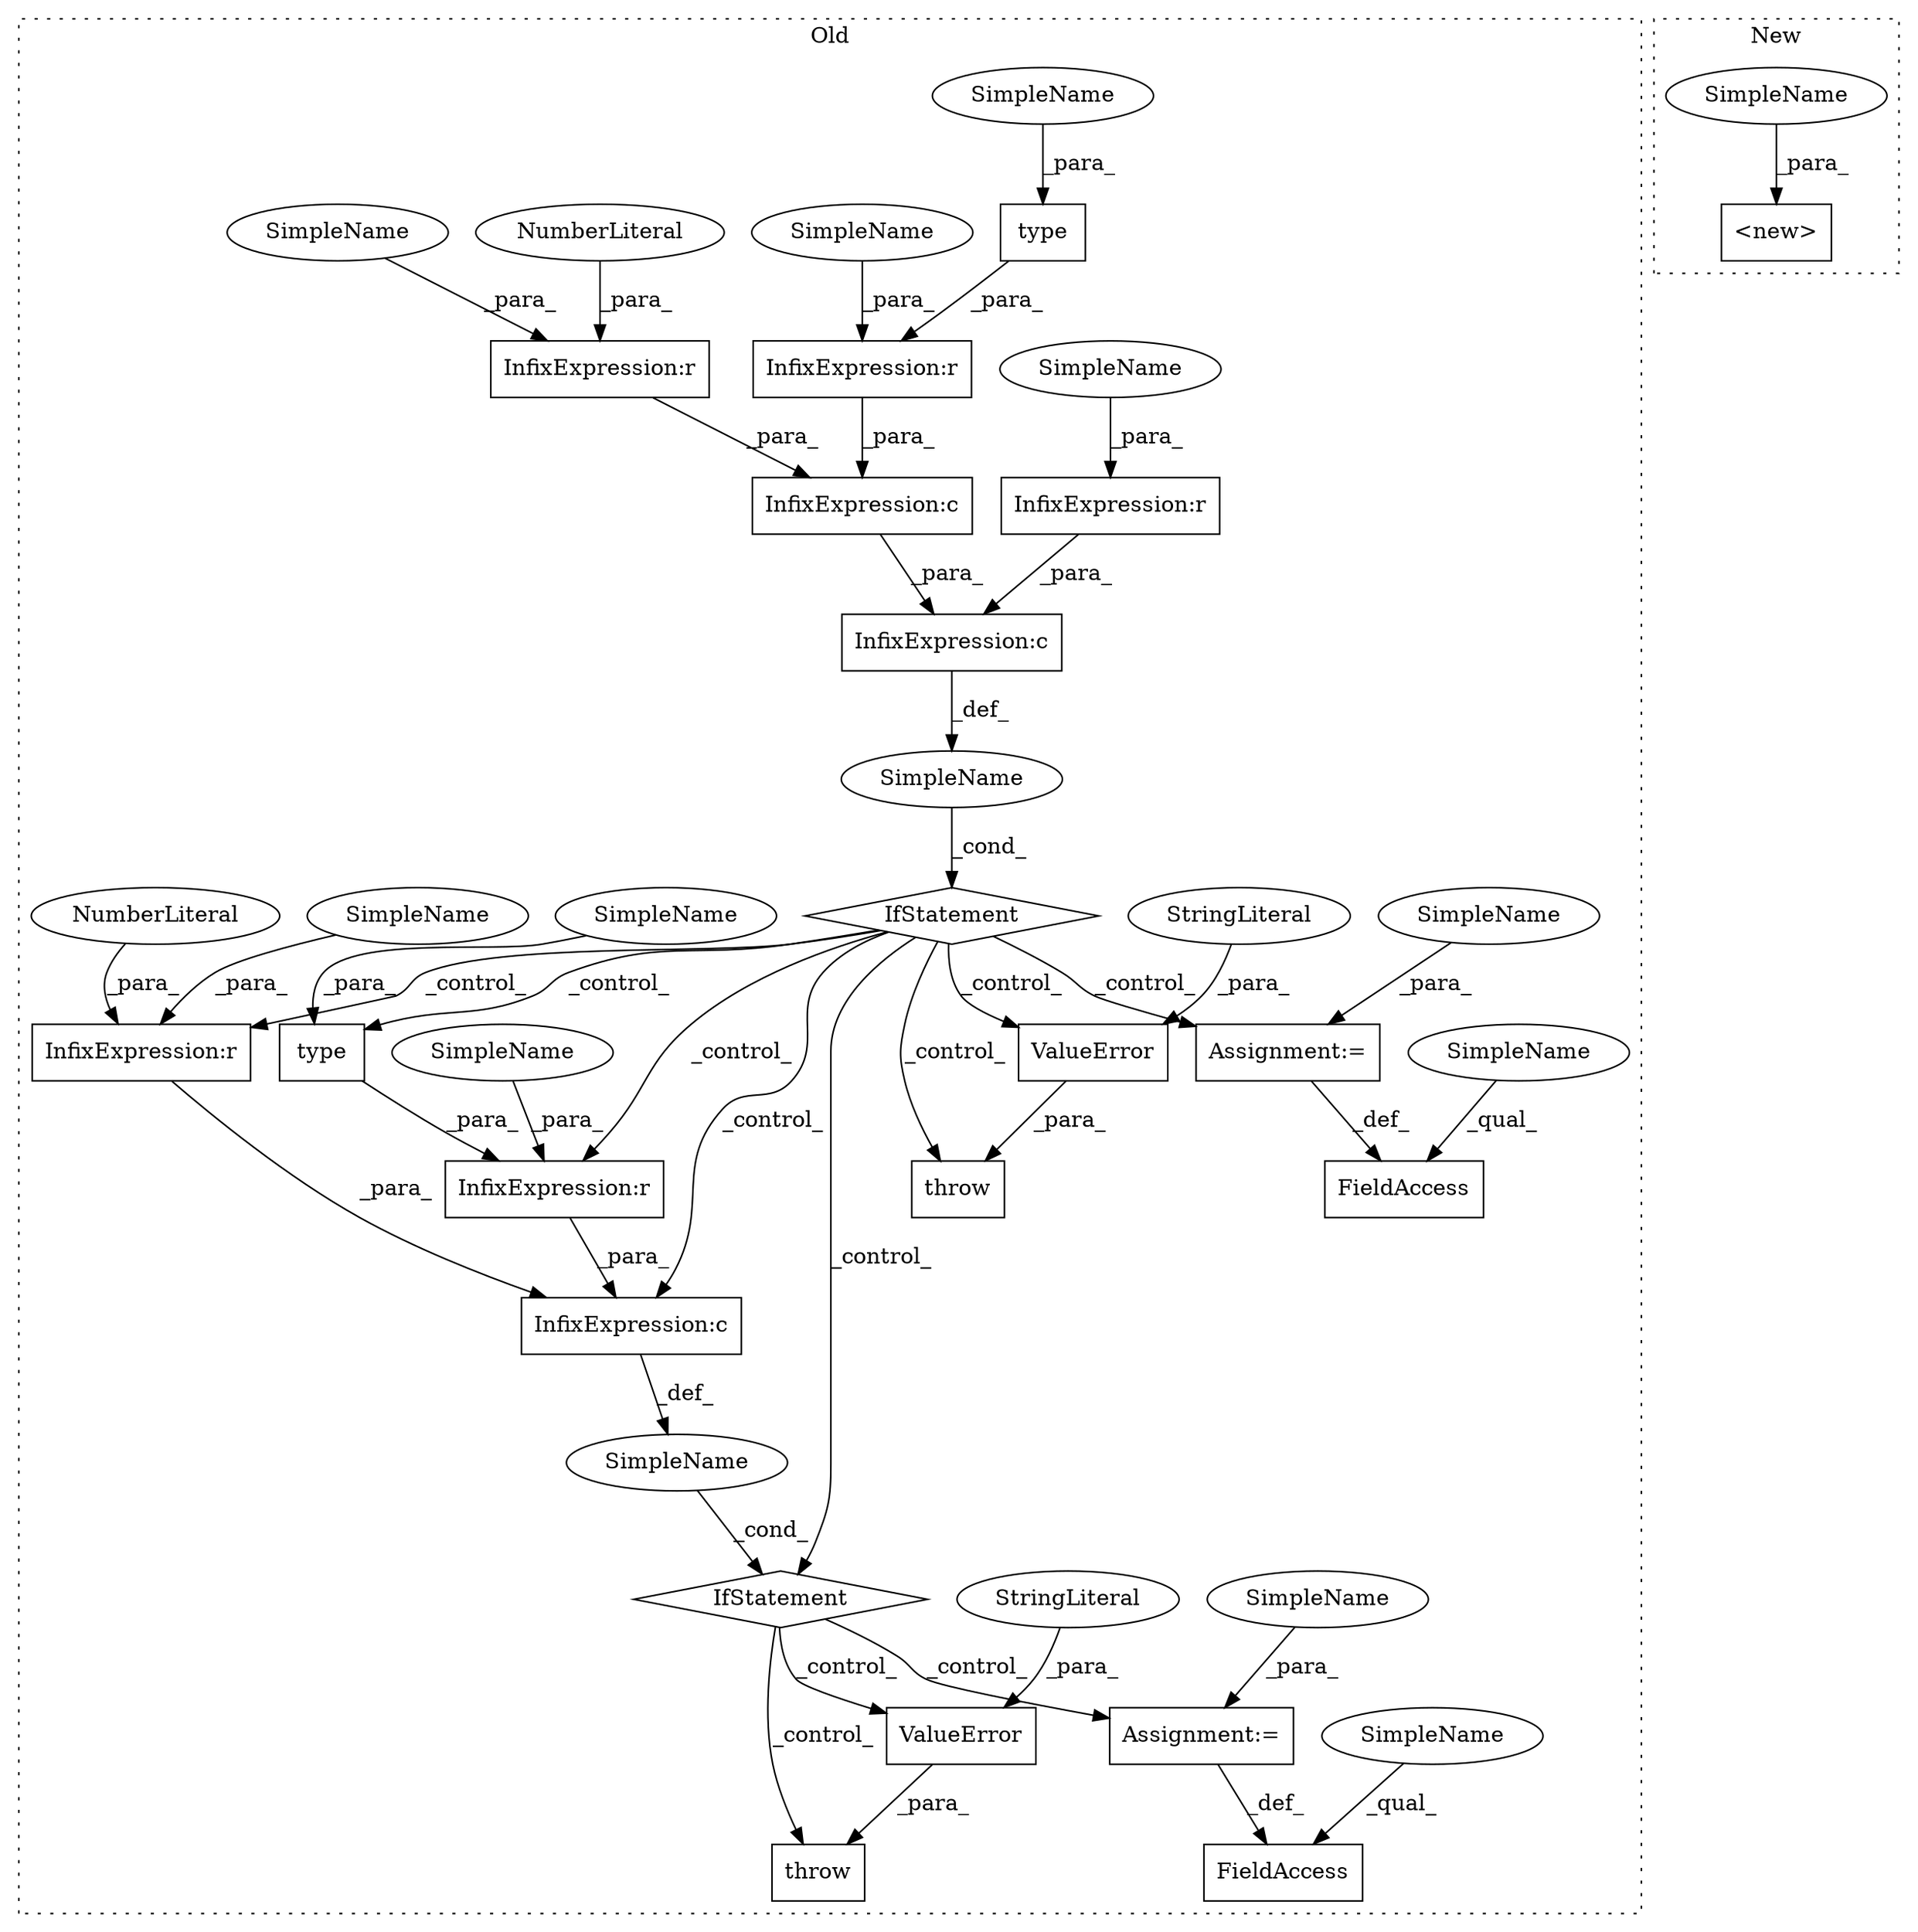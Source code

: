 digraph G {
subgraph cluster0 {
1 [label="ValueError" a="32" s="759,839" l="11,1" shape="box"];
3 [label="throw" a="53" s="753" l="6" shape="box"];
4 [label="IfStatement" a="25" s="686,743" l="4,2" shape="diamond"];
5 [label="SimpleName" a="42" s="" l="" shape="ellipse"];
6 [label="Assignment:=" a="7" s="1030" l="1" shape="box"];
7 [label="FieldAccess" a="22" s="1015" l="15" shape="box"];
8 [label="Assignment:=" a="7" s="861" l="1" shape="box"];
9 [label="FieldAccess" a="22" s="852" l="9" shape="box"];
10 [label="InfixExpression:r" a="27" s="720" l="4" shape="box"];
11 [label="throw" a="53" s="931" l="6" shape="box"];
12 [label="ValueError" a="32" s="937,1002" l="11,1" shape="box"];
13 [label="StringLiteral" a="45" s="948" l="54" shape="ellipse"];
14 [label="StringLiteral" a="45" s="770" l="69" shape="ellipse"];
15 [label="type" a="32" s="877,892" l="5,1" shape="box"];
16 [label="type" a="32" s="710,719" l="5,1" shape="box"];
17 [label="InfixExpression:r" a="27" s="737" l="3" shape="box"];
18 [label="InfixExpression:r" a="27" s="916" l="3" shape="box"];
19 [label="InfixExpression:r" a="27" s="893" l="4" shape="box"];
20 [label="InfixExpression:r" a="27" s="695" l="4" shape="box"];
21 [label="NumberLiteral" a="34" s="740" l="1" shape="ellipse"];
22 [label="NumberLiteral" a="34" s="919" l="1" shape="ellipse"];
23 [label="InfixExpression:c" a="27" s="901" l="4" shape="box"];
24 [label="InfixExpression:c" a="27" s="704" l="4" shape="box"];
25 [label="InfixExpression:c" a="27" s="728" l="4" shape="box"];
26 [label="IfStatement" a="25" s="872,921" l="4,2" shape="diamond"];
27 [label="SimpleName" a="42" s="" l="" shape="ellipse"];
28 [label="SimpleName" a="42" s="691" l="4" shape="ellipse"];
29 [label="SimpleName" a="42" s="862" l="4" shape="ellipse"];
30 [label="SimpleName" a="42" s="733" l="4" shape="ellipse"];
31 [label="SimpleName" a="42" s="715" l="4" shape="ellipse"];
32 [label="SimpleName" a="42" s="906" l="10" shape="ellipse"];
33 [label="SimpleName" a="42" s="1031" l="10" shape="ellipse"];
34 [label="SimpleName" a="42" s="882" l="10" shape="ellipse"];
35 [label="SimpleName" a="42" s="1015" l="4" shape="ellipse"];
36 [label="SimpleName" a="42" s="852" l="4" shape="ellipse"];
38 [label="SimpleName" a="42" s="724" l="3" shape="ellipse"];
39 [label="SimpleName" a="42" s="897" l="3" shape="ellipse"];
label = "Old";
style="dotted";
}
subgraph cluster1 {
2 [label="<new>" a="46" s="1243,1272" l="6,2" shape="box"];
37 [label="SimpleName" a="42" s="1268" l="4" shape="ellipse"];
label = "New";
style="dotted";
}
1 -> 3 [label="_para_"];
4 -> 18 [label="_control_"];
4 -> 8 [label="_control_"];
4 -> 19 [label="_control_"];
4 -> 15 [label="_control_"];
4 -> 26 [label="_control_"];
4 -> 1 [label="_control_"];
4 -> 3 [label="_control_"];
4 -> 23 [label="_control_"];
5 -> 4 [label="_cond_"];
6 -> 7 [label="_def_"];
8 -> 9 [label="_def_"];
10 -> 25 [label="_para_"];
12 -> 11 [label="_para_"];
13 -> 12 [label="_para_"];
14 -> 1 [label="_para_"];
15 -> 19 [label="_para_"];
16 -> 10 [label="_para_"];
17 -> 25 [label="_para_"];
18 -> 23 [label="_para_"];
19 -> 23 [label="_para_"];
20 -> 24 [label="_para_"];
21 -> 17 [label="_para_"];
22 -> 18 [label="_para_"];
23 -> 27 [label="_def_"];
24 -> 5 [label="_def_"];
25 -> 24 [label="_para_"];
26 -> 12 [label="_control_"];
26 -> 6 [label="_control_"];
26 -> 11 [label="_control_"];
27 -> 26 [label="_cond_"];
28 -> 20 [label="_para_"];
29 -> 8 [label="_para_"];
30 -> 17 [label="_para_"];
31 -> 16 [label="_para_"];
32 -> 18 [label="_para_"];
33 -> 6 [label="_para_"];
34 -> 15 [label="_para_"];
35 -> 7 [label="_qual_"];
36 -> 9 [label="_qual_"];
37 -> 2 [label="_para_"];
38 -> 10 [label="_para_"];
39 -> 19 [label="_para_"];
}